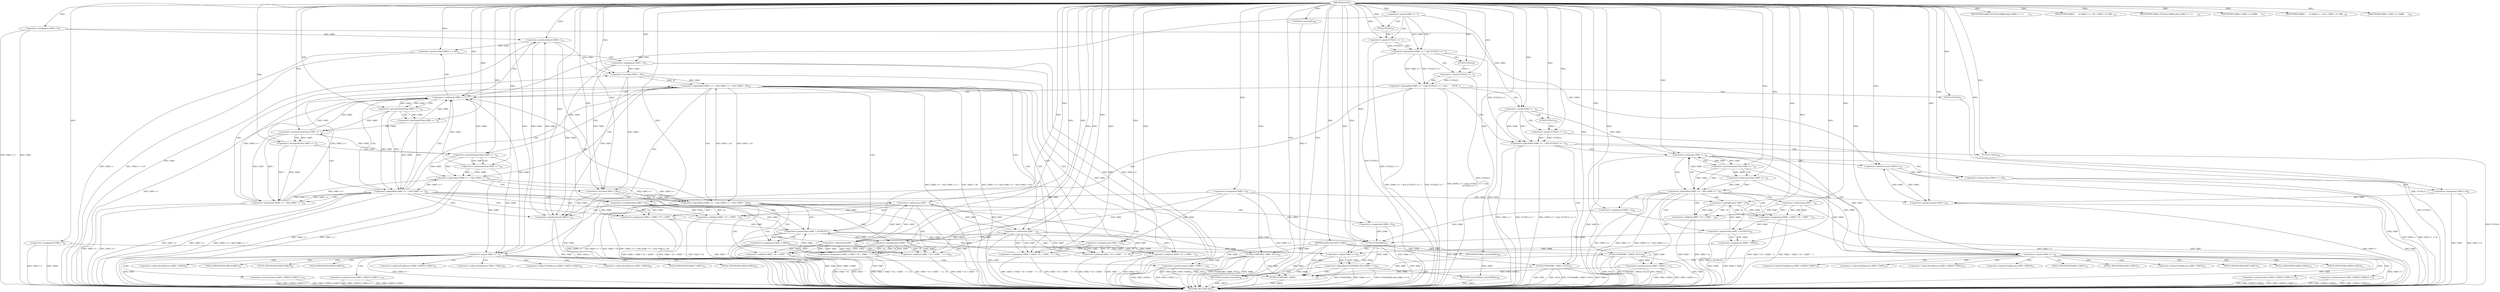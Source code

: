 digraph "FUN1" {  
"8" [label = <(METHOD,FUN1)<SUB>1</SUB>> ]
"283" [label = <(METHOD_RETURN,ANY)<SUB>1</SUB>> ]
"9" [label = <(PARAM,xmlParserCtxtPtr VAR1)<SUB>1</SUB>> ]
"12" [label = <(&lt;operator&gt;.assignment,VAR2 = 0)<SUB>2</SUB>> ]
"16" [label = <(&lt;operator&gt;.assignment,VAR3 = 0)<SUB>3</SUB>> ]
"20" [label = <(&lt;operator&gt;.assignment,VAR4 = 0)<SUB>4</SUB>> ]
"281" [label = <(RETURN,return(0);,return(0);)<SUB>86</SUB>> ]
"24" [label = <(&lt;operator&gt;.logicalAnd,(VAR5 == '') &amp;&amp; (FUN2(1) == '') &amp;&amp;
        (FUN...)<SUB>7</SUB>> ]
"265" [label = <(&lt;operator&gt;.logicalAnd,FUN5(VAR2) &amp;&amp; (VAR4 == 0))<SUB>79</SUB>> ]
"282" [label = <(LITERAL,0,return(0);)<SUB>86</SUB>> ]
"38" [label = <(FUN3,FUN3(3))<SUB>9</SUB>> ]
"40" [label = <(IDENTIFIER,VAR6,{
	FUN3(3);
	VAR6;
	while (VAR5 != '') { 
 	   ...)<SUB>10</SUB>> ]
"272" [label = <(RETURN,return(VAR2);,return(VAR2);)<SUB>80</SUB>> ]
"25" [label = <(&lt;operator&gt;.logicalAnd,(VAR5 == '') &amp;&amp; (FUN2(1) == ''))<SUB>7</SUB>> ]
"33" [label = <(&lt;operator&gt;.equals,FUN2(2) == '')<SUB>8</SUB>> ]
"42" [label = <(&lt;operator&gt;.notEquals,VAR5 != '')<SUB>11</SUB>> ]
"148" [label = <(&lt;operator&gt;.equals,VAR5 == '')<SUB>37</SUB>> ]
"266" [label = <(FUN5,FUN5(VAR2))<SUB>79</SUB>> ]
"268" [label = <(&lt;operator&gt;.equals,VAR4 == 0)<SUB>79</SUB>> ]
"273" [label = <(IDENTIFIER,VAR2,return(VAR2);)<SUB>80</SUB>> ]
"276" [label = <(FUN6,FUN6(VAR1, VAR16,
                          &quot;&quot;,...)<SUB>82</SUB>> ]
"26" [label = <(&lt;operator&gt;.equals,VAR5 == '')<SUB>7</SUB>> ]
"29" [label = <(&lt;operator&gt;.equals,FUN2(1) == '')<SUB>7</SUB>> ]
"34" [label = <(FUN2,FUN2(2))<SUB>8</SUB>> ]
"144" [label = <(IDENTIFIER,VAR9,{ 
 	    if (VAR3++ &gt; 20) {
 		VAR3 = 0;
 		VAR...)<SUB>34</SUB>> ]
"145" [label = <(&lt;operator&gt;.postIncrement,VAR3++)<SUB>35</SUB>> ]
"152" [label = <(&lt;operator&gt;.postIncrement,VAR1-&gt;VAR10-&gt;VAR11++)<SUB>39</SUB>> ]
"158" [label = <(&lt;operator&gt;.postIncrement,VAR1-&gt;VAR12 ++)<SUB>40</SUB>> ]
"162" [label = <(&lt;operator&gt;.postIncrement,VAR1-&gt;VAR10-&gt;VAR13++)<SUB>41</SUB>> ]
"171" [label = <(&lt;operator&gt;.logicalAnd,(VAR5 == '') &amp;&amp; (FUN2(1) == ''))<SUB>43</SUB>> ]
"30" [label = <(FUN2,FUN2(1))<SUB>7</SUB>> ]
"47" [label = <(&lt;operator&gt;.greaterThan,VAR3++ &gt; 20)<SUB>12</SUB>> ]
"57" [label = <(&lt;operator&gt;.logicalAnd,(VAR5 &gt;= '') &amp;&amp; (VAR5 &lt;= ''))<SUB>20</SUB>> ]
"137" [label = <(&lt;operator&gt;.greaterThan,VAR2 &gt; 0x10FFFF)<SUB>31</SUB>> ]
"180" [label = <(FUN3,FUN3(2))<SUB>44</SUB>> ]
"182" [label = <(IDENTIFIER,VAR6,{
	FUN3(2);
	VAR6;
	while (VAR5 != '') { 
 	   ...)<SUB>45</SUB>> ]
"52" [label = <(&lt;operator&gt;.assignment,VAR3 = 0)<SUB>13</SUB>> ]
"55" [label = <(IDENTIFIER,VAR6,{
 		VAR3 = 0;
 		VAR6;




 	    })<SUB>14</SUB>> ]
"65" [label = <(&lt;operator&gt;.assignment,VAR2 = VAR2 * 16 + (VAR7 - ''))<SUB>21</SUB>> ]
"141" [label = <(&lt;operator&gt;.assignment,VAR4 = VAR2)<SUB>32</SUB>> ]
"172" [label = <(&lt;operator&gt;.equals,VAR5 == '')<SUB>43</SUB>> ]
"175" [label = <(&lt;operator&gt;.equals,FUN2(1) == '')<SUB>43</SUB>> ]
"184" [label = <(&lt;operator&gt;.notEquals,VAR5 != '')<SUB>46</SUB>> ]
"238" [label = <(&lt;operator&gt;.equals,VAR5 == '')<SUB>68</SUB>> ]
"260" [label = <(FUN4,FUN4(VAR1, VAR15, NULL))<SUB>75</SUB>> ]
"48" [label = <(&lt;operator&gt;.postIncrement,VAR3++)<SUB>12</SUB>> ]
"58" [label = <(&lt;operator&gt;.greaterEqualsThan,VAR5 &gt;= '')<SUB>20</SUB>> ]
"61" [label = <(&lt;operator&gt;.lessEqualsThan,VAR5 &lt;= '')<SUB>20</SUB>> ]
"176" [label = <(FUN2,FUN2(1))<SUB>43</SUB>> ]
"234" [label = <(IDENTIFIER,VAR9,{ 
 	    if (VAR3++ &gt; 20) {
 		VAR3 = 0;
 		VAR...)<SUB>65</SUB>> ]
"235" [label = <(&lt;operator&gt;.postIncrement,VAR3++)<SUB>66</SUB>> ]
"242" [label = <(&lt;operator&gt;.postIncrement,VAR1-&gt;VAR10-&gt;VAR11++)<SUB>70</SUB>> ]
"248" [label = <(&lt;operator&gt;.postIncrement,VAR1-&gt;VAR12 ++)<SUB>71</SUB>> ]
"252" [label = <(&lt;operator&gt;.postIncrement,VAR1-&gt;VAR10-&gt;VAR13++)<SUB>72</SUB>> ]
"67" [label = <(&lt;operator&gt;.addition,VAR2 * 16 + (VAR7 - ''))<SUB>21</SUB>> ]
"77" [label = <(&lt;operator&gt;.logicalAnd,(VAR5 &gt;= '') &amp;&amp; (VAR5 &lt;= '') &amp;&amp; (VAR3 &lt; 20))<SUB>22</SUB>> ]
"189" [label = <(&lt;operator&gt;.greaterThan,VAR3++ &gt; 20)<SUB>47</SUB>> ]
"199" [label = <(&lt;operator&gt;.logicalAnd,(VAR5 &gt;= '') &amp;&amp; (VAR5 &lt;= ''))<SUB>55</SUB>> ]
"227" [label = <(&lt;operator&gt;.greaterThan,VAR2 &gt; 0x10FFFF)<SUB>62</SUB>> ]
"68" [label = <(&lt;operator&gt;.multiplication,VAR2 * 16)<SUB>21</SUB>> ]
"71" [label = <(&lt;operator&gt;.subtraction,VAR7 - '')<SUB>21</SUB>> ]
"89" [label = <(&lt;operator&gt;.assignment,VAR2 = VAR2 * 16 + (VAR7 - '') + 10)<SUB>23</SUB>> ]
"194" [label = <(&lt;operator&gt;.assignment,VAR3 = 0)<SUB>48</SUB>> ]
"197" [label = <(IDENTIFIER,VAR6,{
 		VAR3 = 0;
 		VAR6;




 	    })<SUB>49</SUB>> ]
"207" [label = <(&lt;operator&gt;.assignment,VAR2 = VAR2 * 10 + (VAR7 - ''))<SUB>56</SUB>> ]
"231" [label = <(&lt;operator&gt;.assignment,VAR4 = VAR2)<SUB>63</SUB>> ]
"78" [label = <(&lt;operator&gt;.logicalAnd,(VAR5 &gt;= '') &amp;&amp; (VAR5 &lt;= ''))<SUB>22</SUB>> ]
"85" [label = <(&lt;operator&gt;.lessThan,VAR3 &lt; 20)<SUB>22</SUB>> ]
"190" [label = <(&lt;operator&gt;.postIncrement,VAR3++)<SUB>47</SUB>> ]
"200" [label = <(&lt;operator&gt;.greaterEqualsThan,VAR5 &gt;= '')<SUB>55</SUB>> ]
"203" [label = <(&lt;operator&gt;.lessEqualsThan,VAR5 &lt;= '')<SUB>55</SUB>> ]
"218" [label = <(FUN4,FUN4(VAR1, VAR14, NULL))<SUB>58</SUB>> ]
"222" [label = <(&lt;operator&gt;.assignment,VAR2 = 0)<SUB>59</SUB>> ]
"79" [label = <(&lt;operator&gt;.greaterEqualsThan,VAR5 &gt;= '')<SUB>22</SUB>> ]
"82" [label = <(&lt;operator&gt;.lessEqualsThan,VAR5 &lt;= '')<SUB>22</SUB>> ]
"91" [label = <(&lt;operator&gt;.addition,VAR2 * 16 + (VAR7 - '') + 10)<SUB>23</SUB>> ]
"103" [label = <(&lt;operator&gt;.logicalAnd,(VAR5 &gt;= '') &amp;&amp; (VAR5 &lt;= '') &amp;&amp; (VAR3 &lt; 20))<SUB>24</SUB>> ]
"209" [label = <(&lt;operator&gt;.addition,VAR2 * 10 + (VAR7 - ''))<SUB>56</SUB>> ]
"92" [label = <(&lt;operator&gt;.addition,VAR2 * 16 + (VAR7 - ''))<SUB>23</SUB>> ]
"115" [label = <(&lt;operator&gt;.assignment,VAR2 = VAR2 * 16 + (VAR7 - '') + 10)<SUB>25</SUB>> ]
"210" [label = <(&lt;operator&gt;.multiplication,VAR2 * 10)<SUB>56</SUB>> ]
"213" [label = <(&lt;operator&gt;.subtraction,VAR7 - '')<SUB>56</SUB>> ]
"93" [label = <(&lt;operator&gt;.multiplication,VAR2 * 16)<SUB>23</SUB>> ]
"96" [label = <(&lt;operator&gt;.subtraction,VAR7 - '')<SUB>23</SUB>> ]
"104" [label = <(&lt;operator&gt;.logicalAnd,(VAR5 &gt;= '') &amp;&amp; (VAR5 &lt;= ''))<SUB>24</SUB>> ]
"111" [label = <(&lt;operator&gt;.lessThan,VAR3 &lt; 20)<SUB>24</SUB>> ]
"128" [label = <(FUN4,FUN4(VAR1, VAR8, NULL))<SUB>27</SUB>> ]
"132" [label = <(&lt;operator&gt;.assignment,VAR2 = 0)<SUB>28</SUB>> ]
"105" [label = <(&lt;operator&gt;.greaterEqualsThan,VAR5 &gt;= '')<SUB>24</SUB>> ]
"108" [label = <(&lt;operator&gt;.lessEqualsThan,VAR5 &lt;= '')<SUB>24</SUB>> ]
"117" [label = <(&lt;operator&gt;.addition,VAR2 * 16 + (VAR7 - '') + 10)<SUB>25</SUB>> ]
"118" [label = <(&lt;operator&gt;.addition,VAR2 * 16 + (VAR7 - ''))<SUB>25</SUB>> ]
"119" [label = <(&lt;operator&gt;.multiplication,VAR2 * 16)<SUB>25</SUB>> ]
"122" [label = <(&lt;operator&gt;.subtraction,VAR7 - '')<SUB>25</SUB>> ]
"153" [label = <(&lt;operator&gt;.indirectFieldAccess,VAR1-&gt;VAR10-&gt;VAR11)<SUB>39</SUB>> ]
"159" [label = <(&lt;operator&gt;.indirectFieldAccess,VAR1-&gt;VAR12)<SUB>40</SUB>> ]
"163" [label = <(&lt;operator&gt;.indirectFieldAccess,VAR1-&gt;VAR10-&gt;VAR13)<SUB>41</SUB>> ]
"154" [label = <(&lt;operator&gt;.indirectFieldAccess,VAR1-&gt;VAR10)<SUB>39</SUB>> ]
"157" [label = <(FIELD_IDENTIFIER,VAR11,VAR11)<SUB>39</SUB>> ]
"161" [label = <(FIELD_IDENTIFIER,VAR12,VAR12)<SUB>40</SUB>> ]
"164" [label = <(&lt;operator&gt;.indirectFieldAccess,VAR1-&gt;VAR10)<SUB>41</SUB>> ]
"167" [label = <(FIELD_IDENTIFIER,VAR13,VAR13)<SUB>41</SUB>> ]
"156" [label = <(FIELD_IDENTIFIER,VAR10,VAR10)<SUB>39</SUB>> ]
"166" [label = <(FIELD_IDENTIFIER,VAR10,VAR10)<SUB>41</SUB>> ]
"243" [label = <(&lt;operator&gt;.indirectFieldAccess,VAR1-&gt;VAR10-&gt;VAR11)<SUB>70</SUB>> ]
"249" [label = <(&lt;operator&gt;.indirectFieldAccess,VAR1-&gt;VAR12)<SUB>71</SUB>> ]
"253" [label = <(&lt;operator&gt;.indirectFieldAccess,VAR1-&gt;VAR10-&gt;VAR13)<SUB>72</SUB>> ]
"244" [label = <(&lt;operator&gt;.indirectFieldAccess,VAR1-&gt;VAR10)<SUB>70</SUB>> ]
"247" [label = <(FIELD_IDENTIFIER,VAR11,VAR11)<SUB>70</SUB>> ]
"251" [label = <(FIELD_IDENTIFIER,VAR12,VAR12)<SUB>71</SUB>> ]
"254" [label = <(&lt;operator&gt;.indirectFieldAccess,VAR1-&gt;VAR10)<SUB>72</SUB>> ]
"257" [label = <(FIELD_IDENTIFIER,VAR13,VAR13)<SUB>72</SUB>> ]
"246" [label = <(FIELD_IDENTIFIER,VAR10,VAR10)<SUB>70</SUB>> ]
"256" [label = <(FIELD_IDENTIFIER,VAR10,VAR10)<SUB>72</SUB>> ]
  "281" -> "283"  [ label = "DDG: &lt;RET&gt;"] 
  "272" -> "283"  [ label = "DDG: &lt;RET&gt;"] 
  "9" -> "283"  [ label = "DDG: VAR1"] 
  "12" -> "283"  [ label = "DDG: VAR2 = 0"] 
  "16" -> "283"  [ label = "DDG: VAR3"] 
  "16" -> "283"  [ label = "DDG: VAR3 = 0"] 
  "20" -> "283"  [ label = "DDG: VAR4"] 
  "20" -> "283"  [ label = "DDG: VAR4 = 0"] 
  "29" -> "283"  [ label = "DDG: FUN2(1)"] 
  "25" -> "283"  [ label = "DDG: FUN2(1) == ''"] 
  "24" -> "283"  [ label = "DDG: (VAR5 == '') &amp;&amp; (FUN2(1) == '')"] 
  "33" -> "283"  [ label = "DDG: FUN2(2)"] 
  "24" -> "283"  [ label = "DDG: FUN2(2) == ''"] 
  "24" -> "283"  [ label = "DDG: (VAR5 == '') &amp;&amp; (FUN2(1) == '') &amp;&amp;
        (FUN2(2) == '')"] 
  "172" -> "283"  [ label = "DDG: VAR5"] 
  "171" -> "283"  [ label = "DDG: VAR5 == ''"] 
  "175" -> "283"  [ label = "DDG: FUN2(1)"] 
  "171" -> "283"  [ label = "DDG: FUN2(1) == ''"] 
  "171" -> "283"  [ label = "DDG: (VAR5 == '') &amp;&amp; (FUN2(1) == '')"] 
  "260" -> "283"  [ label = "DDG: VAR1"] 
  "260" -> "283"  [ label = "DDG: NULL"] 
  "260" -> "283"  [ label = "DDG: FUN4(VAR1, VAR15, NULL)"] 
  "180" -> "283"  [ label = "DDG: FUN3(2)"] 
  "184" -> "283"  [ label = "DDG: VAR5 != ''"] 
  "190" -> "283"  [ label = "DDG: VAR3"] 
  "189" -> "283"  [ label = "DDG: VAR3++"] 
  "189" -> "283"  [ label = "DDG: VAR3++ &gt; 20"] 
  "194" -> "283"  [ label = "DDG: VAR3"] 
  "194" -> "283"  [ label = "DDG: VAR3 = 0"] 
  "199" -> "283"  [ label = "DDG: VAR5 &gt;= ''"] 
  "199" -> "283"  [ label = "DDG: VAR5 &lt;= ''"] 
  "199" -> "283"  [ label = "DDG: (VAR5 &gt;= '') &amp;&amp; (VAR5 &lt;= '')"] 
  "218" -> "283"  [ label = "DDG: VAR1"] 
  "218" -> "283"  [ label = "DDG: NULL"] 
  "218" -> "283"  [ label = "DDG: FUN4(VAR1, VAR14, NULL)"] 
  "222" -> "283"  [ label = "DDG: VAR2 = 0"] 
  "238" -> "283"  [ label = "DDG: VAR5"] 
  "238" -> "283"  [ label = "DDG: VAR5 == ''"] 
  "242" -> "283"  [ label = "DDG: VAR1-&gt;VAR10-&gt;VAR11"] 
  "242" -> "283"  [ label = "DDG: VAR1-&gt;VAR10-&gt;VAR11++"] 
  "248" -> "283"  [ label = "DDG: VAR1-&gt;VAR12"] 
  "248" -> "283"  [ label = "DDG: VAR1-&gt;VAR12 ++"] 
  "252" -> "283"  [ label = "DDG: VAR1-&gt;VAR10-&gt;VAR13"] 
  "252" -> "283"  [ label = "DDG: VAR1-&gt;VAR10-&gt;VAR13++"] 
  "209" -> "283"  [ label = "DDG: VAR2 * 10"] 
  "213" -> "283"  [ label = "DDG: VAR7"] 
  "209" -> "283"  [ label = "DDG: VAR7 - ''"] 
  "207" -> "283"  [ label = "DDG: VAR2 * 10 + (VAR7 - '')"] 
  "207" -> "283"  [ label = "DDG: VAR2 = VAR2 * 10 + (VAR7 - '')"] 
  "227" -> "283"  [ label = "DDG: VAR2 &gt; 0x10FFFF"] 
  "231" -> "283"  [ label = "DDG: VAR4"] 
  "231" -> "283"  [ label = "DDG: VAR4 = VAR2"] 
  "235" -> "283"  [ label = "DDG: VAR3"] 
  "235" -> "283"  [ label = "DDG: VAR3++"] 
  "38" -> "283"  [ label = "DDG: FUN3(3)"] 
  "42" -> "283"  [ label = "DDG: VAR5 != ''"] 
  "48" -> "283"  [ label = "DDG: VAR3"] 
  "47" -> "283"  [ label = "DDG: VAR3++"] 
  "47" -> "283"  [ label = "DDG: VAR3++ &gt; 20"] 
  "52" -> "283"  [ label = "DDG: VAR3"] 
  "52" -> "283"  [ label = "DDG: VAR3 = 0"] 
  "57" -> "283"  [ label = "DDG: VAR5 &gt;= ''"] 
  "57" -> "283"  [ label = "DDG: VAR5 &lt;= ''"] 
  "57" -> "283"  [ label = "DDG: (VAR5 &gt;= '') &amp;&amp; (VAR5 &lt;= '')"] 
  "78" -> "283"  [ label = "DDG: VAR5 &gt;= ''"] 
  "78" -> "283"  [ label = "DDG: VAR5 &lt;= ''"] 
  "77" -> "283"  [ label = "DDG: (VAR5 &gt;= '') &amp;&amp; (VAR5 &lt;= '')"] 
  "85" -> "283"  [ label = "DDG: VAR3"] 
  "77" -> "283"  [ label = "DDG: VAR3 &lt; 20"] 
  "77" -> "283"  [ label = "DDG: (VAR5 &gt;= '') &amp;&amp; (VAR5 &lt;= '') &amp;&amp; (VAR3 &lt; 20)"] 
  "104" -> "283"  [ label = "DDG: VAR5 &gt;= ''"] 
  "104" -> "283"  [ label = "DDG: VAR5 &lt;= ''"] 
  "103" -> "283"  [ label = "DDG: (VAR5 &gt;= '') &amp;&amp; (VAR5 &lt;= '')"] 
  "111" -> "283"  [ label = "DDG: VAR3"] 
  "103" -> "283"  [ label = "DDG: VAR3 &lt; 20"] 
  "103" -> "283"  [ label = "DDG: (VAR5 &gt;= '') &amp;&amp; (VAR5 &lt;= '') &amp;&amp; (VAR3 &lt; 20)"] 
  "128" -> "283"  [ label = "DDG: VAR1"] 
  "128" -> "283"  [ label = "DDG: NULL"] 
  "128" -> "283"  [ label = "DDG: FUN4(VAR1, VAR8, NULL)"] 
  "132" -> "283"  [ label = "DDG: VAR2 = 0"] 
  "148" -> "283"  [ label = "DDG: VAR5"] 
  "148" -> "283"  [ label = "DDG: VAR5 == ''"] 
  "152" -> "283"  [ label = "DDG: VAR1-&gt;VAR10-&gt;VAR11"] 
  "152" -> "283"  [ label = "DDG: VAR1-&gt;VAR10-&gt;VAR11++"] 
  "158" -> "283"  [ label = "DDG: VAR1-&gt;VAR12"] 
  "158" -> "283"  [ label = "DDG: VAR1-&gt;VAR12 ++"] 
  "162" -> "283"  [ label = "DDG: VAR1-&gt;VAR10-&gt;VAR13"] 
  "162" -> "283"  [ label = "DDG: VAR1-&gt;VAR10-&gt;VAR13++"] 
  "266" -> "283"  [ label = "DDG: VAR2"] 
  "265" -> "283"  [ label = "DDG: FUN5(VAR2)"] 
  "268" -> "283"  [ label = "DDG: VAR4"] 
  "265" -> "283"  [ label = "DDG: VAR4 == 0"] 
  "265" -> "283"  [ label = "DDG: FUN5(VAR2) &amp;&amp; (VAR4 == 0)"] 
  "118" -> "283"  [ label = "DDG: VAR2 * 16"] 
  "122" -> "283"  [ label = "DDG: VAR7"] 
  "118" -> "283"  [ label = "DDG: VAR7 - ''"] 
  "117" -> "283"  [ label = "DDG: VAR2 * 16 + (VAR7 - '')"] 
  "115" -> "283"  [ label = "DDG: VAR2 * 16 + (VAR7 - '') + 10"] 
  "115" -> "283"  [ label = "DDG: VAR2 = VAR2 * 16 + (VAR7 - '') + 10"] 
  "92" -> "283"  [ label = "DDG: VAR2 * 16"] 
  "96" -> "283"  [ label = "DDG: VAR7"] 
  "92" -> "283"  [ label = "DDG: VAR7 - ''"] 
  "91" -> "283"  [ label = "DDG: VAR2 * 16 + (VAR7 - '')"] 
  "89" -> "283"  [ label = "DDG: VAR2 * 16 + (VAR7 - '') + 10"] 
  "89" -> "283"  [ label = "DDG: VAR2 = VAR2 * 16 + (VAR7 - '') + 10"] 
  "67" -> "283"  [ label = "DDG: VAR2 * 16"] 
  "71" -> "283"  [ label = "DDG: VAR7"] 
  "67" -> "283"  [ label = "DDG: VAR7 - ''"] 
  "65" -> "283"  [ label = "DDG: VAR2 * 16 + (VAR7 - '')"] 
  "65" -> "283"  [ label = "DDG: VAR2 = VAR2 * 16 + (VAR7 - '')"] 
  "137" -> "283"  [ label = "DDG: VAR2 &gt; 0x10FFFF"] 
  "141" -> "283"  [ label = "DDG: VAR4"] 
  "141" -> "283"  [ label = "DDG: VAR4 = VAR2"] 
  "145" -> "283"  [ label = "DDG: VAR3"] 
  "145" -> "283"  [ label = "DDG: VAR3++"] 
  "128" -> "283"  [ label = "DDG: VAR8"] 
  "218" -> "283"  [ label = "DDG: VAR14"] 
  "260" -> "283"  [ label = "DDG: VAR15"] 
  "276" -> "283"  [ label = "DDG: VAR16"] 
  "8" -> "9"  [ label = "DDG: "] 
  "8" -> "12"  [ label = "DDG: "] 
  "8" -> "16"  [ label = "DDG: "] 
  "8" -> "20"  [ label = "DDG: "] 
  "282" -> "281"  [ label = "DDG: 0"] 
  "8" -> "281"  [ label = "DDG: "] 
  "8" -> "282"  [ label = "DDG: "] 
  "25" -> "24"  [ label = "DDG: VAR5 == ''"] 
  "25" -> "24"  [ label = "DDG: FUN2(1) == ''"] 
  "33" -> "24"  [ label = "DDG: FUN2(2)"] 
  "33" -> "24"  [ label = "DDG: ''"] 
  "8" -> "40"  [ label = "DDG: "] 
  "266" -> "265"  [ label = "DDG: VAR2"] 
  "268" -> "265"  [ label = "DDG: VAR4"] 
  "268" -> "265"  [ label = "DDG: 0"] 
  "273" -> "272"  [ label = "DDG: VAR2"] 
  "26" -> "25"  [ label = "DDG: VAR5"] 
  "26" -> "25"  [ label = "DDG: ''"] 
  "29" -> "25"  [ label = "DDG: FUN2(1)"] 
  "29" -> "25"  [ label = "DDG: ''"] 
  "34" -> "33"  [ label = "DDG: 2"] 
  "8" -> "33"  [ label = "DDG: "] 
  "8" -> "38"  [ label = "DDG: "] 
  "12" -> "266"  [ label = "DDG: VAR2"] 
  "222" -> "266"  [ label = "DDG: VAR2"] 
  "227" -> "266"  [ label = "DDG: VAR2"] 
  "132" -> "266"  [ label = "DDG: VAR2"] 
  "137" -> "266"  [ label = "DDG: VAR2"] 
  "8" -> "266"  [ label = "DDG: "] 
  "20" -> "268"  [ label = "DDG: VAR4"] 
  "231" -> "268"  [ label = "DDG: VAR4"] 
  "141" -> "268"  [ label = "DDG: VAR4"] 
  "8" -> "268"  [ label = "DDG: "] 
  "266" -> "273"  [ label = "DDG: VAR2"] 
  "8" -> "273"  [ label = "DDG: "] 
  "8" -> "26"  [ label = "DDG: "] 
  "30" -> "29"  [ label = "DDG: 1"] 
  "8" -> "29"  [ label = "DDG: "] 
  "8" -> "34"  [ label = "DDG: "] 
  "26" -> "42"  [ label = "DDG: VAR5"] 
  "58" -> "42"  [ label = "DDG: VAR5"] 
  "61" -> "42"  [ label = "DDG: VAR5"] 
  "79" -> "42"  [ label = "DDG: VAR5"] 
  "82" -> "42"  [ label = "DDG: VAR5"] 
  "105" -> "42"  [ label = "DDG: VAR5"] 
  "108" -> "42"  [ label = "DDG: VAR5"] 
  "8" -> "42"  [ label = "DDG: "] 
  "8" -> "144"  [ label = "DDG: "] 
  "42" -> "148"  [ label = "DDG: VAR5"] 
  "105" -> "148"  [ label = "DDG: VAR5"] 
  "108" -> "148"  [ label = "DDG: VAR5"] 
  "8" -> "148"  [ label = "DDG: "] 
  "9" -> "276"  [ label = "DDG: VAR1"] 
  "260" -> "276"  [ label = "DDG: VAR1"] 
  "218" -> "276"  [ label = "DDG: VAR1"] 
  "248" -> "276"  [ label = "DDG: VAR1-&gt;VAR12"] 
  "128" -> "276"  [ label = "DDG: VAR1"] 
  "158" -> "276"  [ label = "DDG: VAR1-&gt;VAR12"] 
  "8" -> "276"  [ label = "DDG: "] 
  "266" -> "276"  [ label = "DDG: VAR2"] 
  "8" -> "30"  [ label = "DDG: "] 
  "48" -> "145"  [ label = "DDG: VAR3"] 
  "52" -> "145"  [ label = "DDG: VAR3"] 
  "85" -> "145"  [ label = "DDG: VAR3"] 
  "111" -> "145"  [ label = "DDG: VAR3"] 
  "8" -> "145"  [ label = "DDG: "] 
  "9" -> "158"  [ label = "DDG: VAR1"] 
  "128" -> "158"  [ label = "DDG: VAR1"] 
  "172" -> "171"  [ label = "DDG: VAR5"] 
  "172" -> "171"  [ label = "DDG: ''"] 
  "25" -> "171"  [ label = "DDG: FUN2(1) == ''"] 
  "175" -> "171"  [ label = "DDG: FUN2(1)"] 
  "175" -> "171"  [ label = "DDG: ''"] 
  "8" -> "182"  [ label = "DDG: "] 
  "48" -> "47"  [ label = "DDG: VAR3"] 
  "8" -> "47"  [ label = "DDG: "] 
  "8" -> "52"  [ label = "DDG: "] 
  "8" -> "55"  [ label = "DDG: "] 
  "58" -> "57"  [ label = "DDG: VAR5"] 
  "58" -> "57"  [ label = "DDG: ''"] 
  "78" -> "57"  [ label = "DDG: VAR5 &lt;= ''"] 
  "104" -> "57"  [ label = "DDG: VAR5 &lt;= ''"] 
  "61" -> "57"  [ label = "DDG: VAR5"] 
  "61" -> "57"  [ label = "DDG: ''"] 
  "68" -> "65"  [ label = "DDG: VAR2"] 
  "68" -> "65"  [ label = "DDG: 16"] 
  "71" -> "65"  [ label = "DDG: VAR7"] 
  "71" -> "65"  [ label = "DDG: ''"] 
  "115" -> "137"  [ label = "DDG: VAR2"] 
  "89" -> "137"  [ label = "DDG: VAR2"] 
  "65" -> "137"  [ label = "DDG: VAR2"] 
  "8" -> "137"  [ label = "DDG: "] 
  "137" -> "141"  [ label = "DDG: VAR2"] 
  "8" -> "141"  [ label = "DDG: "] 
  "26" -> "172"  [ label = "DDG: VAR5"] 
  "8" -> "172"  [ label = "DDG: "] 
  "176" -> "175"  [ label = "DDG: 1"] 
  "8" -> "175"  [ label = "DDG: "] 
  "8" -> "180"  [ label = "DDG: "] 
  "16" -> "48"  [ label = "DDG: VAR3"] 
  "145" -> "48"  [ label = "DDG: VAR3"] 
  "8" -> "48"  [ label = "DDG: "] 
  "42" -> "58"  [ label = "DDG: VAR5"] 
  "8" -> "58"  [ label = "DDG: "] 
  "58" -> "61"  [ label = "DDG: VAR5"] 
  "8" -> "61"  [ label = "DDG: "] 
  "8" -> "176"  [ label = "DDG: "] 
  "172" -> "184"  [ label = "DDG: VAR5"] 
  "200" -> "184"  [ label = "DDG: VAR5"] 
  "203" -> "184"  [ label = "DDG: VAR5"] 
  "8" -> "184"  [ label = "DDG: "] 
  "8" -> "234"  [ label = "DDG: "] 
  "184" -> "238"  [ label = "DDG: VAR5"] 
  "200" -> "238"  [ label = "DDG: VAR5"] 
  "203" -> "238"  [ label = "DDG: VAR5"] 
  "8" -> "238"  [ label = "DDG: "] 
  "9" -> "260"  [ label = "DDG: VAR1"] 
  "8" -> "260"  [ label = "DDG: "] 
  "68" -> "67"  [ label = "DDG: VAR2"] 
  "68" -> "67"  [ label = "DDG: 16"] 
  "71" -> "67"  [ label = "DDG: VAR7"] 
  "71" -> "67"  [ label = "DDG: ''"] 
  "190" -> "235"  [ label = "DDG: VAR3"] 
  "194" -> "235"  [ label = "DDG: VAR3"] 
  "8" -> "235"  [ label = "DDG: "] 
  "9" -> "248"  [ label = "DDG: VAR1"] 
  "218" -> "248"  [ label = "DDG: VAR1"] 
  "12" -> "68"  [ label = "DDG: VAR2"] 
  "137" -> "68"  [ label = "DDG: VAR2"] 
  "8" -> "68"  [ label = "DDG: "] 
  "122" -> "71"  [ label = "DDG: VAR7"] 
  "96" -> "71"  [ label = "DDG: VAR7"] 
  "8" -> "71"  [ label = "DDG: "] 
  "78" -> "77"  [ label = "DDG: VAR5 &gt;= ''"] 
  "78" -> "77"  [ label = "DDG: VAR5 &lt;= ''"] 
  "103" -> "77"  [ label = "DDG: VAR3 &lt; 20"] 
  "85" -> "77"  [ label = "DDG: VAR3"] 
  "85" -> "77"  [ label = "DDG: 20"] 
  "93" -> "89"  [ label = "DDG: VAR2"] 
  "93" -> "89"  [ label = "DDG: 16"] 
  "96" -> "89"  [ label = "DDG: VAR7"] 
  "96" -> "89"  [ label = "DDG: ''"] 
  "8" -> "89"  [ label = "DDG: "] 
  "190" -> "189"  [ label = "DDG: VAR3"] 
  "8" -> "189"  [ label = "DDG: "] 
  "8" -> "194"  [ label = "DDG: "] 
  "8" -> "197"  [ label = "DDG: "] 
  "200" -> "199"  [ label = "DDG: VAR5"] 
  "200" -> "199"  [ label = "DDG: ''"] 
  "203" -> "199"  [ label = "DDG: VAR5"] 
  "203" -> "199"  [ label = "DDG: ''"] 
  "210" -> "207"  [ label = "DDG: VAR2"] 
  "210" -> "207"  [ label = "DDG: 10"] 
  "213" -> "207"  [ label = "DDG: VAR7"] 
  "213" -> "207"  [ label = "DDG: ''"] 
  "207" -> "227"  [ label = "DDG: VAR2"] 
  "8" -> "227"  [ label = "DDG: "] 
  "227" -> "231"  [ label = "DDG: VAR2"] 
  "8" -> "231"  [ label = "DDG: "] 
  "79" -> "78"  [ label = "DDG: VAR5"] 
  "79" -> "78"  [ label = "DDG: ''"] 
  "57" -> "78"  [ label = "DDG: VAR5 &lt;= ''"] 
  "82" -> "78"  [ label = "DDG: VAR5"] 
  "82" -> "78"  [ label = "DDG: ''"] 
  "48" -> "85"  [ label = "DDG: VAR3"] 
  "52" -> "85"  [ label = "DDG: VAR3"] 
  "8" -> "85"  [ label = "DDG: "] 
  "16" -> "190"  [ label = "DDG: VAR3"] 
  "235" -> "190"  [ label = "DDG: VAR3"] 
  "8" -> "190"  [ label = "DDG: "] 
  "184" -> "200"  [ label = "DDG: VAR5"] 
  "8" -> "200"  [ label = "DDG: "] 
  "200" -> "203"  [ label = "DDG: VAR5"] 
  "8" -> "203"  [ label = "DDG: "] 
  "8" -> "222"  [ label = "DDG: "] 
  "58" -> "79"  [ label = "DDG: VAR5"] 
  "61" -> "79"  [ label = "DDG: VAR5"] 
  "8" -> "79"  [ label = "DDG: "] 
  "79" -> "82"  [ label = "DDG: VAR5"] 
  "8" -> "82"  [ label = "DDG: "] 
  "93" -> "91"  [ label = "DDG: VAR2"] 
  "93" -> "91"  [ label = "DDG: 16"] 
  "96" -> "91"  [ label = "DDG: VAR7"] 
  "96" -> "91"  [ label = "DDG: ''"] 
  "8" -> "91"  [ label = "DDG: "] 
  "210" -> "209"  [ label = "DDG: VAR2"] 
  "210" -> "209"  [ label = "DDG: 10"] 
  "213" -> "209"  [ label = "DDG: VAR7"] 
  "213" -> "209"  [ label = "DDG: ''"] 
  "9" -> "218"  [ label = "DDG: VAR1"] 
  "8" -> "218"  [ label = "DDG: "] 
  "93" -> "92"  [ label = "DDG: VAR2"] 
  "93" -> "92"  [ label = "DDG: 16"] 
  "96" -> "92"  [ label = "DDG: VAR7"] 
  "96" -> "92"  [ label = "DDG: ''"] 
  "104" -> "103"  [ label = "DDG: VAR5 &gt;= ''"] 
  "104" -> "103"  [ label = "DDG: VAR5 &lt;= ''"] 
  "111" -> "103"  [ label = "DDG: VAR3"] 
  "111" -> "103"  [ label = "DDG: 20"] 
  "77" -> "103"  [ label = "DDG: VAR3 &lt; 20"] 
  "119" -> "115"  [ label = "DDG: VAR2"] 
  "119" -> "115"  [ label = "DDG: 16"] 
  "122" -> "115"  [ label = "DDG: VAR7"] 
  "122" -> "115"  [ label = "DDG: ''"] 
  "8" -> "115"  [ label = "DDG: "] 
  "12" -> "210"  [ label = "DDG: VAR2"] 
  "227" -> "210"  [ label = "DDG: VAR2"] 
  "8" -> "210"  [ label = "DDG: "] 
  "8" -> "213"  [ label = "DDG: "] 
  "12" -> "93"  [ label = "DDG: VAR2"] 
  "137" -> "93"  [ label = "DDG: VAR2"] 
  "8" -> "93"  [ label = "DDG: "] 
  "122" -> "96"  [ label = "DDG: VAR7"] 
  "71" -> "96"  [ label = "DDG: VAR7"] 
  "8" -> "96"  [ label = "DDG: "] 
  "105" -> "104"  [ label = "DDG: VAR5"] 
  "105" -> "104"  [ label = "DDG: ''"] 
  "108" -> "104"  [ label = "DDG: VAR5"] 
  "108" -> "104"  [ label = "DDG: ''"] 
  "78" -> "104"  [ label = "DDG: VAR5 &lt;= ''"] 
  "48" -> "111"  [ label = "DDG: VAR3"] 
  "52" -> "111"  [ label = "DDG: VAR3"] 
  "85" -> "111"  [ label = "DDG: VAR3"] 
  "8" -> "111"  [ label = "DDG: "] 
  "8" -> "132"  [ label = "DDG: "] 
  "79" -> "105"  [ label = "DDG: VAR5"] 
  "82" -> "105"  [ label = "DDG: VAR5"] 
  "8" -> "105"  [ label = "DDG: "] 
  "105" -> "108"  [ label = "DDG: VAR5"] 
  "8" -> "108"  [ label = "DDG: "] 
  "119" -> "117"  [ label = "DDG: VAR2"] 
  "119" -> "117"  [ label = "DDG: 16"] 
  "122" -> "117"  [ label = "DDG: VAR7"] 
  "122" -> "117"  [ label = "DDG: ''"] 
  "8" -> "117"  [ label = "DDG: "] 
  "9" -> "128"  [ label = "DDG: VAR1"] 
  "8" -> "128"  [ label = "DDG: "] 
  "119" -> "118"  [ label = "DDG: VAR2"] 
  "119" -> "118"  [ label = "DDG: 16"] 
  "122" -> "118"  [ label = "DDG: VAR7"] 
  "122" -> "118"  [ label = "DDG: ''"] 
  "12" -> "119"  [ label = "DDG: VAR2"] 
  "137" -> "119"  [ label = "DDG: VAR2"] 
  "8" -> "119"  [ label = "DDG: "] 
  "96" -> "122"  [ label = "DDG: VAR7"] 
  "71" -> "122"  [ label = "DDG: VAR7"] 
  "8" -> "122"  [ label = "DDG: "] 
  "24" -> "42"  [ label = "CDG: "] 
  "24" -> "38"  [ label = "CDG: "] 
  "24" -> "148"  [ label = "CDG: "] 
  "24" -> "172"  [ label = "CDG: "] 
  "24" -> "171"  [ label = "CDG: "] 
  "265" -> "272"  [ label = "CDG: "] 
  "265" -> "281"  [ label = "CDG: "] 
  "265" -> "276"  [ label = "CDG: "] 
  "25" -> "34"  [ label = "CDG: "] 
  "25" -> "33"  [ label = "CDG: "] 
  "266" -> "268"  [ label = "CDG: "] 
  "26" -> "30"  [ label = "CDG: "] 
  "26" -> "29"  [ label = "CDG: "] 
  "42" -> "48"  [ label = "CDG: "] 
  "42" -> "57"  [ label = "CDG: "] 
  "42" -> "58"  [ label = "CDG: "] 
  "42" -> "47"  [ label = "CDG: "] 
  "148" -> "167"  [ label = "CDG: "] 
  "148" -> "154"  [ label = "CDG: "] 
  "148" -> "161"  [ label = "CDG: "] 
  "148" -> "163"  [ label = "CDG: "] 
  "148" -> "162"  [ label = "CDG: "] 
  "148" -> "152"  [ label = "CDG: "] 
  "148" -> "158"  [ label = "CDG: "] 
  "148" -> "159"  [ label = "CDG: "] 
  "148" -> "153"  [ label = "CDG: "] 
  "148" -> "164"  [ label = "CDG: "] 
  "148" -> "166"  [ label = "CDG: "] 
  "148" -> "157"  [ label = "CDG: "] 
  "148" -> "156"  [ label = "CDG: "] 
  "171" -> "238"  [ label = "CDG: "] 
  "171" -> "184"  [ label = "CDG: "] 
  "171" -> "180"  [ label = "CDG: "] 
  "171" -> "260"  [ label = "CDG: "] 
  "47" -> "52"  [ label = "CDG: "] 
  "57" -> "68"  [ label = "CDG: "] 
  "57" -> "42"  [ label = "CDG: "] 
  "57" -> "65"  [ label = "CDG: "] 
  "57" -> "71"  [ label = "CDG: "] 
  "57" -> "77"  [ label = "CDG: "] 
  "57" -> "145"  [ label = "CDG: "] 
  "57" -> "67"  [ label = "CDG: "] 
  "57" -> "137"  [ label = "CDG: "] 
  "57" -> "79"  [ label = "CDG: "] 
  "57" -> "78"  [ label = "CDG: "] 
  "137" -> "141"  [ label = "CDG: "] 
  "172" -> "176"  [ label = "CDG: "] 
  "172" -> "175"  [ label = "CDG: "] 
  "58" -> "61"  [ label = "CDG: "] 
  "184" -> "190"  [ label = "CDG: "] 
  "184" -> "200"  [ label = "CDG: "] 
  "184" -> "199"  [ label = "CDG: "] 
  "184" -> "189"  [ label = "CDG: "] 
  "238" -> "243"  [ label = "CDG: "] 
  "238" -> "256"  [ label = "CDG: "] 
  "238" -> "247"  [ label = "CDG: "] 
  "238" -> "242"  [ label = "CDG: "] 
  "238" -> "249"  [ label = "CDG: "] 
  "238" -> "253"  [ label = "CDG: "] 
  "238" -> "254"  [ label = "CDG: "] 
  "238" -> "257"  [ label = "CDG: "] 
  "238" -> "244"  [ label = "CDG: "] 
  "238" -> "246"  [ label = "CDG: "] 
  "238" -> "252"  [ label = "CDG: "] 
  "238" -> "251"  [ label = "CDG: "] 
  "238" -> "248"  [ label = "CDG: "] 
  "77" -> "42"  [ label = "CDG: "] 
  "77" -> "104"  [ label = "CDG: "] 
  "77" -> "93"  [ label = "CDG: "] 
  "77" -> "96"  [ label = "CDG: "] 
  "77" -> "145"  [ label = "CDG: "] 
  "77" -> "103"  [ label = "CDG: "] 
  "77" -> "92"  [ label = "CDG: "] 
  "77" -> "91"  [ label = "CDG: "] 
  "77" -> "137"  [ label = "CDG: "] 
  "77" -> "89"  [ label = "CDG: "] 
  "77" -> "105"  [ label = "CDG: "] 
  "189" -> "194"  [ label = "CDG: "] 
  "199" -> "209"  [ label = "CDG: "] 
  "199" -> "213"  [ label = "CDG: "] 
  "199" -> "184"  [ label = "CDG: "] 
  "199" -> "227"  [ label = "CDG: "] 
  "199" -> "222"  [ label = "CDG: "] 
  "199" -> "207"  [ label = "CDG: "] 
  "199" -> "235"  [ label = "CDG: "] 
  "199" -> "210"  [ label = "CDG: "] 
  "199" -> "218"  [ label = "CDG: "] 
  "227" -> "231"  [ label = "CDG: "] 
  "78" -> "85"  [ label = "CDG: "] 
  "200" -> "203"  [ label = "CDG: "] 
  "79" -> "82"  [ label = "CDG: "] 
  "103" -> "42"  [ label = "CDG: "] 
  "103" -> "128"  [ label = "CDG: "] 
  "103" -> "118"  [ label = "CDG: "] 
  "103" -> "122"  [ label = "CDG: "] 
  "103" -> "117"  [ label = "CDG: "] 
  "103" -> "115"  [ label = "CDG: "] 
  "103" -> "145"  [ label = "CDG: "] 
  "103" -> "132"  [ label = "CDG: "] 
  "103" -> "119"  [ label = "CDG: "] 
  "103" -> "137"  [ label = "CDG: "] 
  "104" -> "111"  [ label = "CDG: "] 
  "105" -> "108"  [ label = "CDG: "] 
}
